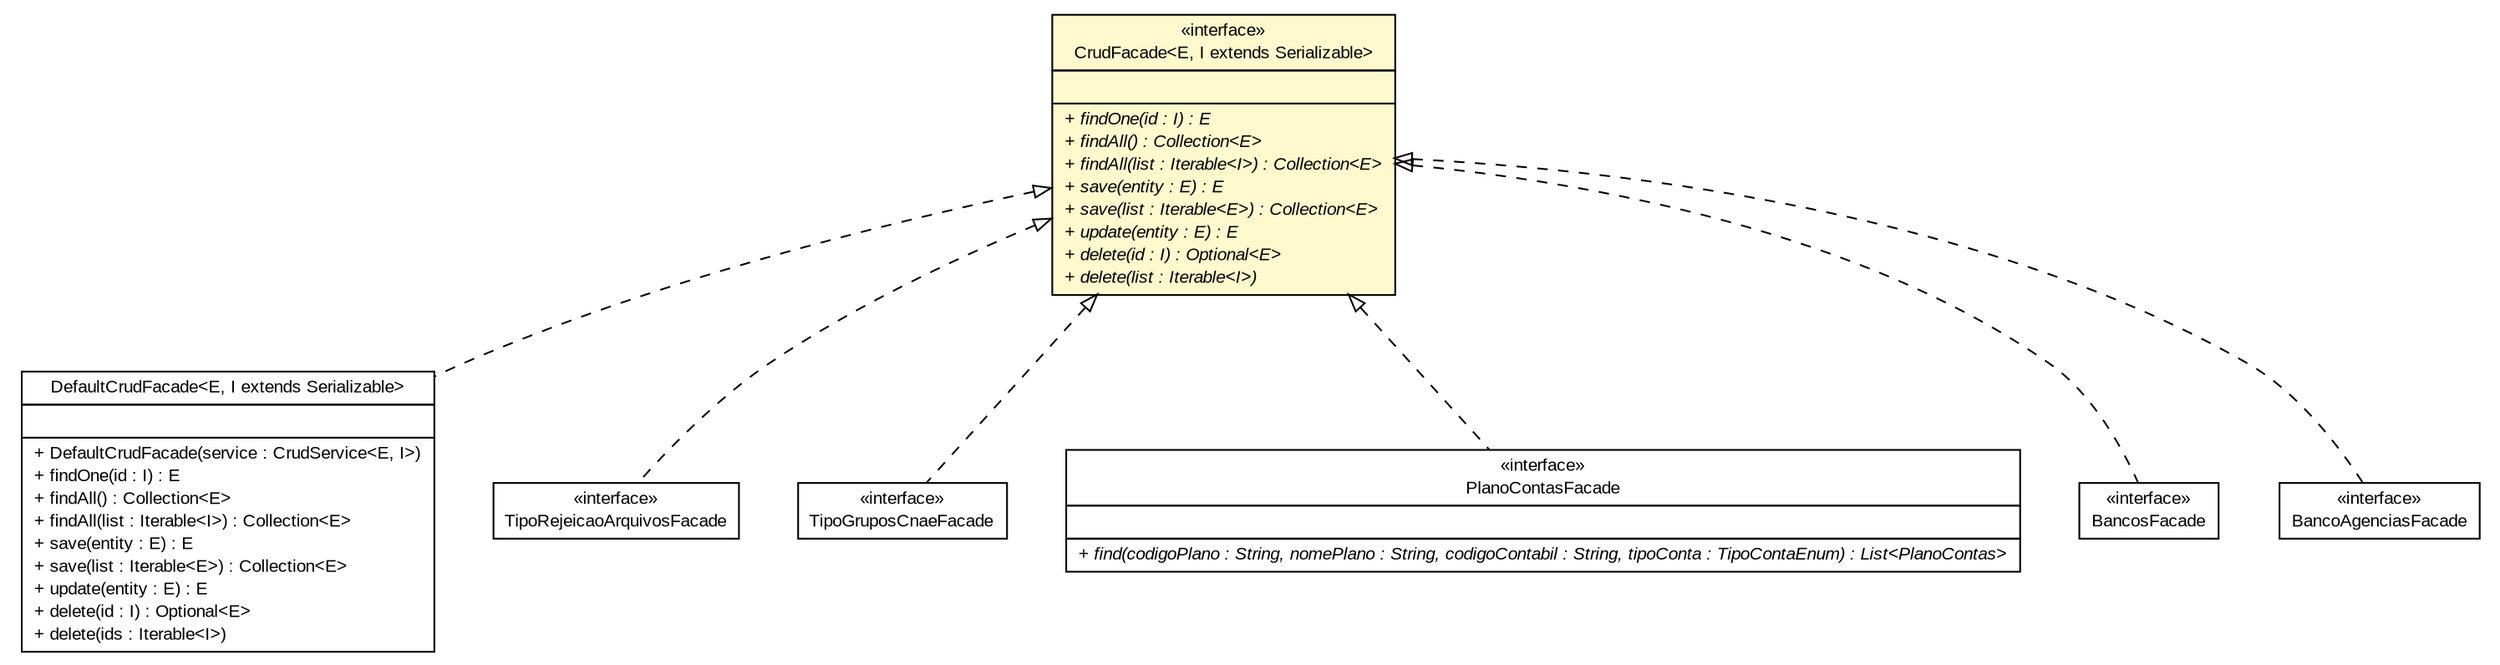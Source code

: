 #!/usr/local/bin/dot
#
# Class diagram 
# Generated by UMLGraph version R5_6 (http://www.umlgraph.org/)
#

digraph G {
	edge [fontname="arial",fontsize=10,labelfontname="arial",labelfontsize=10];
	node [fontname="arial",fontsize=10,shape=plaintext];
	nodesep=0.25;
	ranksep=0.5;
	// br.gov.to.sefaz.business.facade.CrudFacade<E, I extends java.io.Serializable>
	c7377 [label=<<table title="br.gov.to.sefaz.business.facade.CrudFacade" border="0" cellborder="1" cellspacing="0" cellpadding="2" port="p" bgcolor="lemonChiffon" href="./CrudFacade.html">
		<tr><td><table border="0" cellspacing="0" cellpadding="1">
<tr><td align="center" balign="center"> &#171;interface&#187; </td></tr>
<tr><td align="center" balign="center"> CrudFacade&lt;E, I extends Serializable&gt; </td></tr>
		</table></td></tr>
		<tr><td><table border="0" cellspacing="0" cellpadding="1">
<tr><td align="left" balign="left">  </td></tr>
		</table></td></tr>
		<tr><td><table border="0" cellspacing="0" cellpadding="1">
<tr><td align="left" balign="left"><font face="arial italic" point-size="10.0"> + findOne(id : I) : E </font></td></tr>
<tr><td align="left" balign="left"><font face="arial italic" point-size="10.0"> + findAll() : Collection&lt;E&gt; </font></td></tr>
<tr><td align="left" balign="left"><font face="arial italic" point-size="10.0"> + findAll(list : Iterable&lt;I&gt;) : Collection&lt;E&gt; </font></td></tr>
<tr><td align="left" balign="left"><font face="arial italic" point-size="10.0"> + save(entity : E) : E </font></td></tr>
<tr><td align="left" balign="left"><font face="arial italic" point-size="10.0"> + save(list : Iterable&lt;E&gt;) : Collection&lt;E&gt; </font></td></tr>
<tr><td align="left" balign="left"><font face="arial italic" point-size="10.0"> + update(entity : E) : E </font></td></tr>
<tr><td align="left" balign="left"><font face="arial italic" point-size="10.0"> + delete(id : I) : Optional&lt;E&gt; </font></td></tr>
<tr><td align="left" balign="left"><font face="arial italic" point-size="10.0"> + delete(list : Iterable&lt;I&gt;) </font></td></tr>
		</table></td></tr>
		</table>>, URL="./CrudFacade.html", fontname="arial", fontcolor="black", fontsize=10.0];
	// br.gov.to.sefaz.business.facade.impl.DefaultCrudFacade<E, I extends java.io.Serializable>
	c7378 [label=<<table title="br.gov.to.sefaz.business.facade.impl.DefaultCrudFacade" border="0" cellborder="1" cellspacing="0" cellpadding="2" port="p" href="./impl/DefaultCrudFacade.html">
		<tr><td><table border="0" cellspacing="0" cellpadding="1">
<tr><td align="center" balign="center"> DefaultCrudFacade&lt;E, I extends Serializable&gt; </td></tr>
		</table></td></tr>
		<tr><td><table border="0" cellspacing="0" cellpadding="1">
<tr><td align="left" balign="left">  </td></tr>
		</table></td></tr>
		<tr><td><table border="0" cellspacing="0" cellpadding="1">
<tr><td align="left" balign="left"> + DefaultCrudFacade(service : CrudService&lt;E, I&gt;) </td></tr>
<tr><td align="left" balign="left"> + findOne(id : I) : E </td></tr>
<tr><td align="left" balign="left"> + findAll() : Collection&lt;E&gt; </td></tr>
<tr><td align="left" balign="left"> + findAll(list : Iterable&lt;I&gt;) : Collection&lt;E&gt; </td></tr>
<tr><td align="left" balign="left"> + save(entity : E) : E </td></tr>
<tr><td align="left" balign="left"> + save(list : Iterable&lt;E&gt;) : Collection&lt;E&gt; </td></tr>
<tr><td align="left" balign="left"> + update(entity : E) : E </td></tr>
<tr><td align="left" balign="left"> + delete(id : I) : Optional&lt;E&gt; </td></tr>
<tr><td align="left" balign="left"> + delete(ids : Iterable&lt;I&gt;) </td></tr>
		</table></td></tr>
		</table>>, URL="./impl/DefaultCrudFacade.html", fontname="arial", fontcolor="black", fontsize=10.0];
	// br.gov.to.sefaz.arr.parametros.business.facade.TipoRejeicaoArquivosFacade
	c7409 [label=<<table title="br.gov.to.sefaz.arr.parametros.business.facade.TipoRejeicaoArquivosFacade" border="0" cellborder="1" cellspacing="0" cellpadding="2" port="p" href="../../arr/parametros/business/facade/TipoRejeicaoArquivosFacade.html">
		<tr><td><table border="0" cellspacing="0" cellpadding="1">
<tr><td align="center" balign="center"> &#171;interface&#187; </td></tr>
<tr><td align="center" balign="center"> TipoRejeicaoArquivosFacade </td></tr>
		</table></td></tr>
		</table>>, URL="../../arr/parametros/business/facade/TipoRejeicaoArquivosFacade.html", fontname="arial", fontcolor="black", fontsize=10.0];
	// br.gov.to.sefaz.arr.parametros.business.facade.TipoGruposCnaeFacade
	c7410 [label=<<table title="br.gov.to.sefaz.arr.parametros.business.facade.TipoGruposCnaeFacade" border="0" cellborder="1" cellspacing="0" cellpadding="2" port="p" href="../../arr/parametros/business/facade/TipoGruposCnaeFacade.html">
		<tr><td><table border="0" cellspacing="0" cellpadding="1">
<tr><td align="center" balign="center"> &#171;interface&#187; </td></tr>
<tr><td align="center" balign="center"> TipoGruposCnaeFacade </td></tr>
		</table></td></tr>
		</table>>, URL="../../arr/parametros/business/facade/TipoGruposCnaeFacade.html", fontname="arial", fontcolor="black", fontsize=10.0];
	// br.gov.to.sefaz.arr.parametros.business.facade.PlanoContasFacade
	c7411 [label=<<table title="br.gov.to.sefaz.arr.parametros.business.facade.PlanoContasFacade" border="0" cellborder="1" cellspacing="0" cellpadding="2" port="p" href="../../arr/parametros/business/facade/PlanoContasFacade.html">
		<tr><td><table border="0" cellspacing="0" cellpadding="1">
<tr><td align="center" balign="center"> &#171;interface&#187; </td></tr>
<tr><td align="center" balign="center"> PlanoContasFacade </td></tr>
		</table></td></tr>
		<tr><td><table border="0" cellspacing="0" cellpadding="1">
<tr><td align="left" balign="left">  </td></tr>
		</table></td></tr>
		<tr><td><table border="0" cellspacing="0" cellpadding="1">
<tr><td align="left" balign="left"><font face="arial italic" point-size="10.0"> + find(codigoPlano : String, nomePlano : String, codigoContabil : String, tipoConta : TipoContaEnum) : List&lt;PlanoContas&gt; </font></td></tr>
		</table></td></tr>
		</table>>, URL="../../arr/parametros/business/facade/PlanoContasFacade.html", fontname="arial", fontcolor="black", fontsize=10.0];
	// br.gov.to.sefaz.arr.parametros.business.facade.BancosFacade
	c7412 [label=<<table title="br.gov.to.sefaz.arr.parametros.business.facade.BancosFacade" border="0" cellborder="1" cellspacing="0" cellpadding="2" port="p" href="../../arr/parametros/business/facade/BancosFacade.html">
		<tr><td><table border="0" cellspacing="0" cellpadding="1">
<tr><td align="center" balign="center"> &#171;interface&#187; </td></tr>
<tr><td align="center" balign="center"> BancosFacade </td></tr>
		</table></td></tr>
		</table>>, URL="../../arr/parametros/business/facade/BancosFacade.html", fontname="arial", fontcolor="black", fontsize=10.0];
	// br.gov.to.sefaz.arr.parametros.business.facade.BancoAgenciasFacade
	c7413 [label=<<table title="br.gov.to.sefaz.arr.parametros.business.facade.BancoAgenciasFacade" border="0" cellborder="1" cellspacing="0" cellpadding="2" port="p" href="../../arr/parametros/business/facade/BancoAgenciasFacade.html">
		<tr><td><table border="0" cellspacing="0" cellpadding="1">
<tr><td align="center" balign="center"> &#171;interface&#187; </td></tr>
<tr><td align="center" balign="center"> BancoAgenciasFacade </td></tr>
		</table></td></tr>
		</table>>, URL="../../arr/parametros/business/facade/BancoAgenciasFacade.html", fontname="arial", fontcolor="black", fontsize=10.0];
	//br.gov.to.sefaz.business.facade.impl.DefaultCrudFacade<E, I extends java.io.Serializable> implements br.gov.to.sefaz.business.facade.CrudFacade<E, I extends java.io.Serializable>
	c7377:p -> c7378:p [dir=back,arrowtail=empty,style=dashed];
	//br.gov.to.sefaz.arr.parametros.business.facade.TipoRejeicaoArquivosFacade implements br.gov.to.sefaz.business.facade.CrudFacade<E, I extends java.io.Serializable>
	c7377:p -> c7409:p [dir=back,arrowtail=empty,style=dashed];
	//br.gov.to.sefaz.arr.parametros.business.facade.TipoGruposCnaeFacade implements br.gov.to.sefaz.business.facade.CrudFacade<E, I extends java.io.Serializable>
	c7377:p -> c7410:p [dir=back,arrowtail=empty,style=dashed];
	//br.gov.to.sefaz.arr.parametros.business.facade.PlanoContasFacade implements br.gov.to.sefaz.business.facade.CrudFacade<E, I extends java.io.Serializable>
	c7377:p -> c7411:p [dir=back,arrowtail=empty,style=dashed];
	//br.gov.to.sefaz.arr.parametros.business.facade.BancosFacade implements br.gov.to.sefaz.business.facade.CrudFacade<E, I extends java.io.Serializable>
	c7377:p -> c7412:p [dir=back,arrowtail=empty,style=dashed];
	//br.gov.to.sefaz.arr.parametros.business.facade.BancoAgenciasFacade implements br.gov.to.sefaz.business.facade.CrudFacade<E, I extends java.io.Serializable>
	c7377:p -> c7413:p [dir=back,arrowtail=empty,style=dashed];
}

